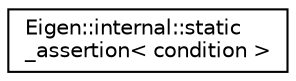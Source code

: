 digraph "Graphical Class Hierarchy"
{
  edge [fontname="Helvetica",fontsize="10",labelfontname="Helvetica",labelfontsize="10"];
  node [fontname="Helvetica",fontsize="10",shape=record];
  rankdir="LR";
  Node1 [label="Eigen::internal::static\l_assertion\< condition \>",height=0.2,width=0.4,color="black", fillcolor="white", style="filled",URL="$struct_eigen_1_1internal_1_1static__assertion.html"];
}
